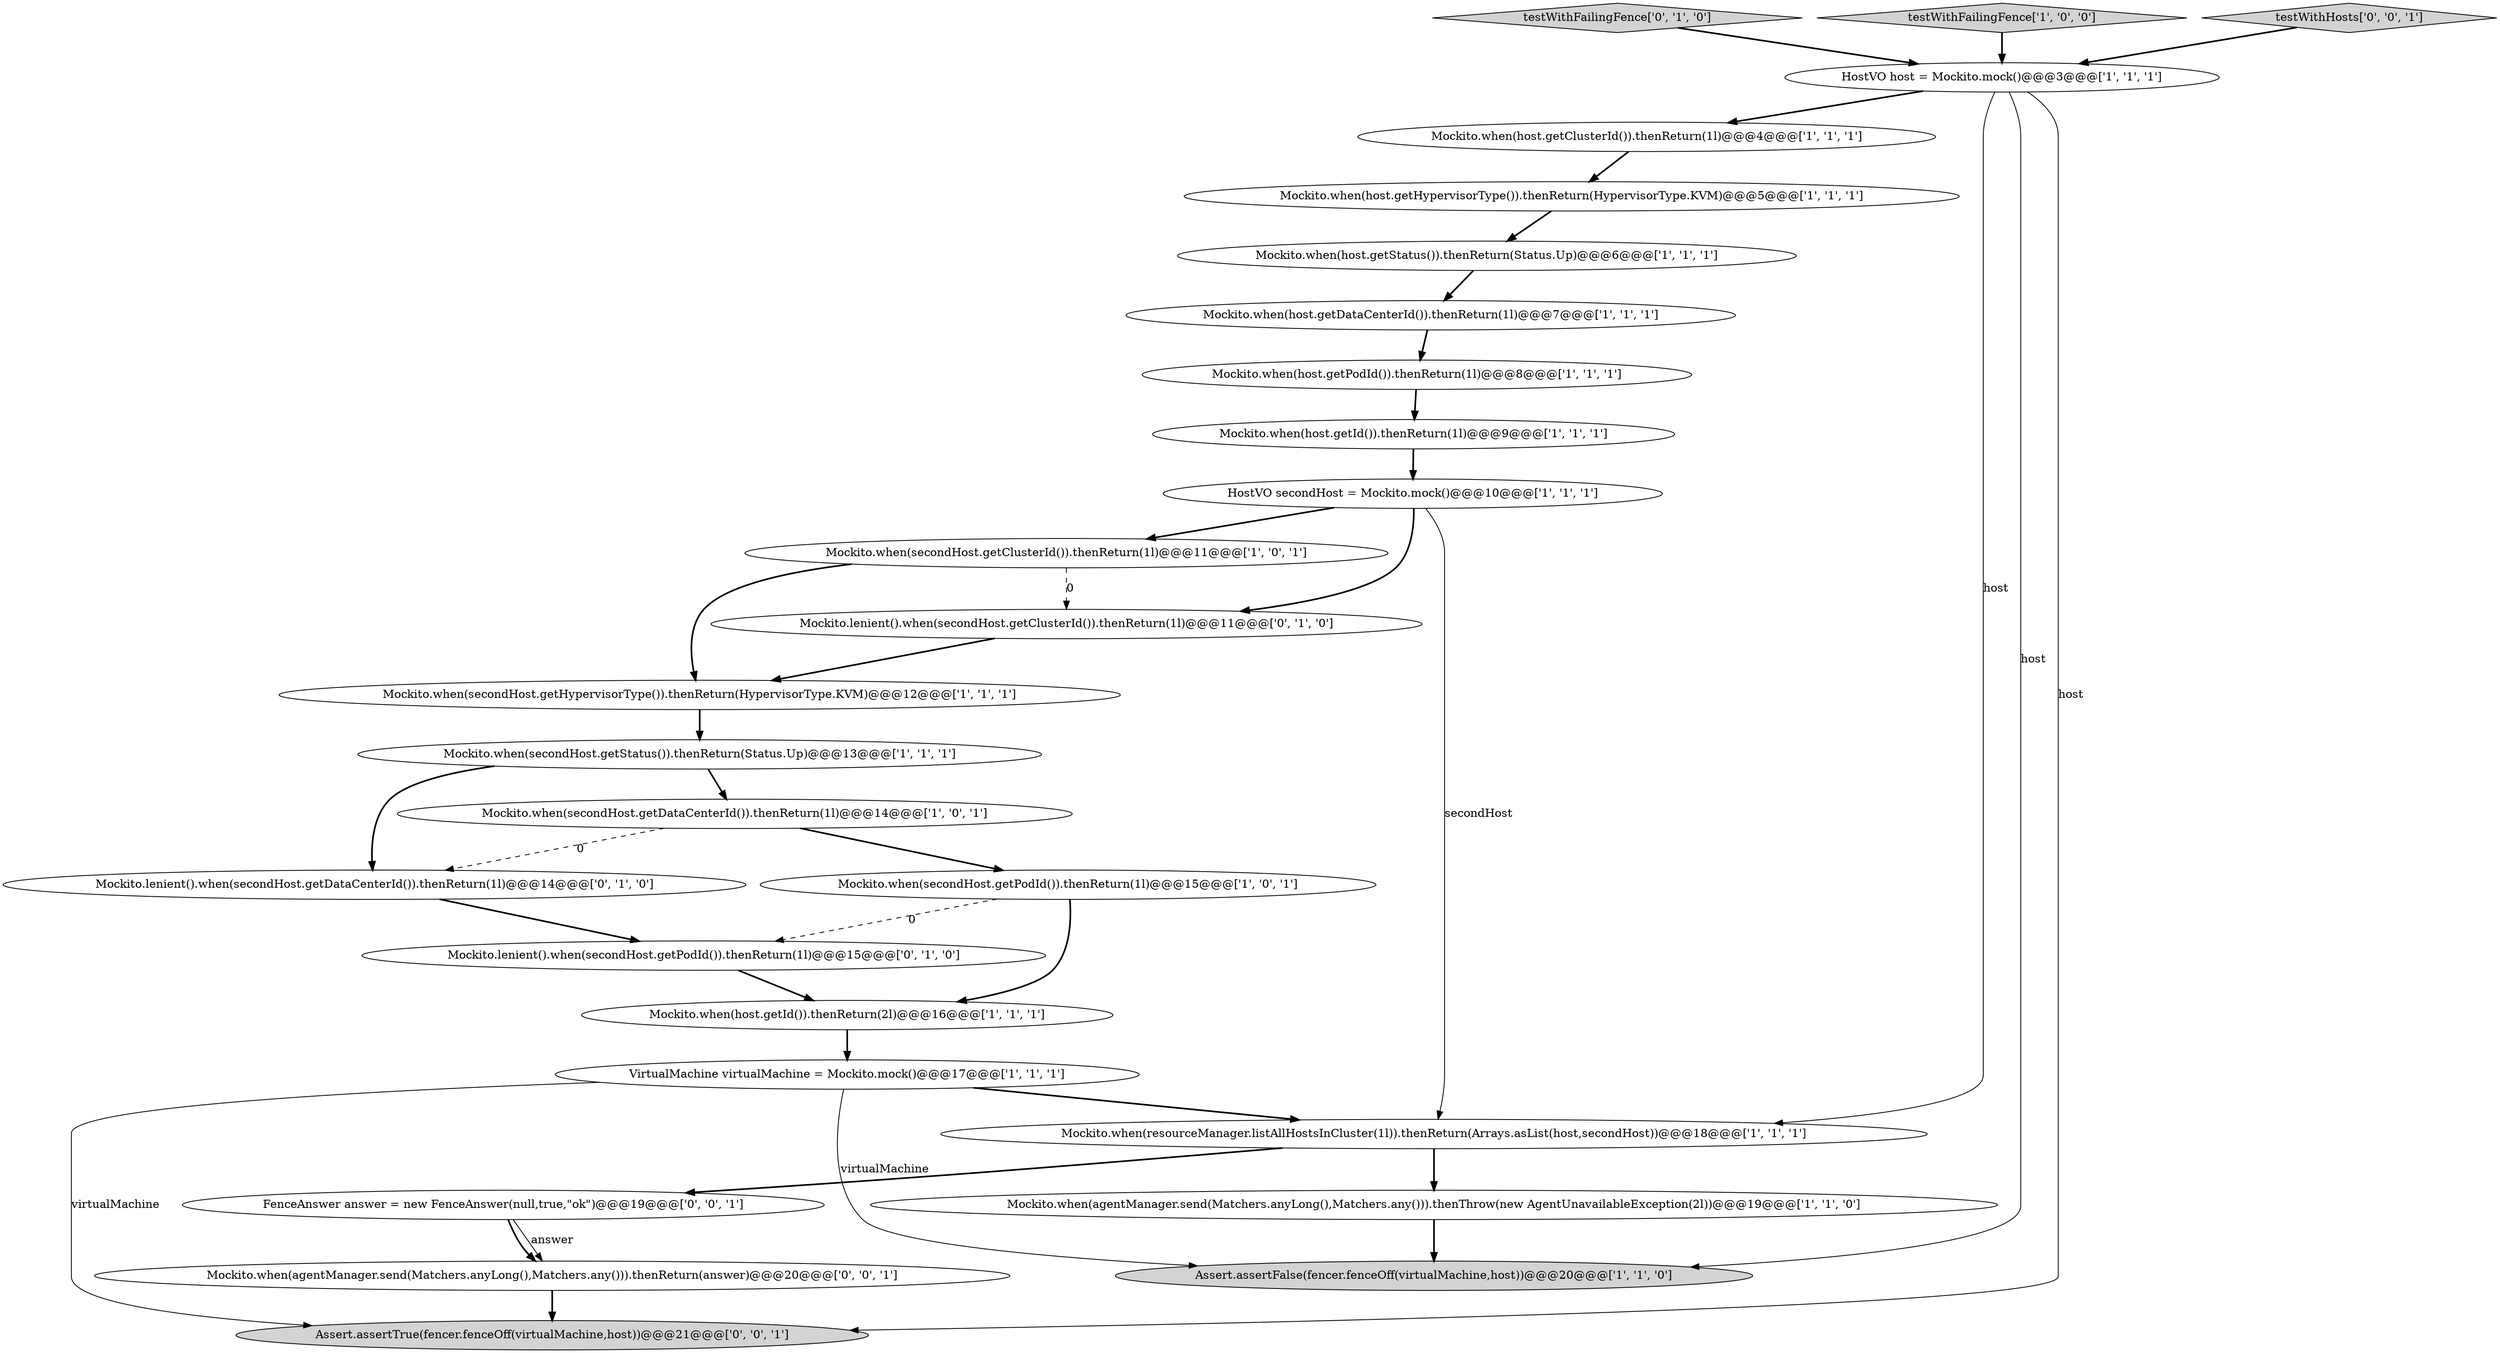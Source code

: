 digraph {
21 [style = filled, label = "testWithFailingFence['0', '1', '0']", fillcolor = lightgray, shape = diamond image = "AAA0AAABBB2BBB"];
22 [style = filled, label = "Mockito.lenient().when(secondHost.getDataCenterId()).thenReturn(1l)@@@14@@@['0', '1', '0']", fillcolor = white, shape = ellipse image = "AAA1AAABBB2BBB"];
6 [style = filled, label = "Mockito.when(host.getId()).thenReturn(2l)@@@16@@@['1', '1', '1']", fillcolor = white, shape = ellipse image = "AAA0AAABBB1BBB"];
10 [style = filled, label = "Mockito.when(host.getPodId()).thenReturn(1l)@@@8@@@['1', '1', '1']", fillcolor = white, shape = ellipse image = "AAA0AAABBB1BBB"];
2 [style = filled, label = "HostVO secondHost = Mockito.mock()@@@10@@@['1', '1', '1']", fillcolor = white, shape = ellipse image = "AAA0AAABBB1BBB"];
18 [style = filled, label = "Mockito.when(agentManager.send(Matchers.anyLong(),Matchers.any())).thenThrow(new AgentUnavailableException(2l))@@@19@@@['1', '1', '0']", fillcolor = white, shape = ellipse image = "AAA0AAABBB1BBB"];
11 [style = filled, label = "Mockito.when(host.getHypervisorType()).thenReturn(HypervisorType.KVM)@@@5@@@['1', '1', '1']", fillcolor = white, shape = ellipse image = "AAA0AAABBB1BBB"];
3 [style = filled, label = "Mockito.when(secondHost.getStatus()).thenReturn(Status.Up)@@@13@@@['1', '1', '1']", fillcolor = white, shape = ellipse image = "AAA0AAABBB1BBB"];
26 [style = filled, label = "FenceAnswer answer = new FenceAnswer(null,true,\"ok\")@@@19@@@['0', '0', '1']", fillcolor = white, shape = ellipse image = "AAA0AAABBB3BBB"];
8 [style = filled, label = "Assert.assertFalse(fencer.fenceOff(virtualMachine,host))@@@20@@@['1', '1', '0']", fillcolor = lightgray, shape = ellipse image = "AAA0AAABBB1BBB"];
4 [style = filled, label = "Mockito.when(resourceManager.listAllHostsInCluster(1l)).thenReturn(Arrays.asList(host,secondHost))@@@18@@@['1', '1', '1']", fillcolor = white, shape = ellipse image = "AAA0AAABBB1BBB"];
0 [style = filled, label = "Mockito.when(host.getClusterId()).thenReturn(1l)@@@4@@@['1', '1', '1']", fillcolor = white, shape = ellipse image = "AAA0AAABBB1BBB"];
15 [style = filled, label = "VirtualMachine virtualMachine = Mockito.mock()@@@17@@@['1', '1', '1']", fillcolor = white, shape = ellipse image = "AAA0AAABBB1BBB"];
1 [style = filled, label = "Mockito.when(host.getStatus()).thenReturn(Status.Up)@@@6@@@['1', '1', '1']", fillcolor = white, shape = ellipse image = "AAA0AAABBB1BBB"];
9 [style = filled, label = "Mockito.when(secondHost.getDataCenterId()).thenReturn(1l)@@@14@@@['1', '0', '1']", fillcolor = white, shape = ellipse image = "AAA0AAABBB1BBB"];
20 [style = filled, label = "Mockito.lenient().when(secondHost.getClusterId()).thenReturn(1l)@@@11@@@['0', '1', '0']", fillcolor = white, shape = ellipse image = "AAA1AAABBB2BBB"];
12 [style = filled, label = "Mockito.when(secondHost.getPodId()).thenReturn(1l)@@@15@@@['1', '0', '1']", fillcolor = white, shape = ellipse image = "AAA0AAABBB1BBB"];
5 [style = filled, label = "Mockito.when(secondHost.getHypervisorType()).thenReturn(HypervisorType.KVM)@@@12@@@['1', '1', '1']", fillcolor = white, shape = ellipse image = "AAA0AAABBB1BBB"];
7 [style = filled, label = "Mockito.when(host.getId()).thenReturn(1l)@@@9@@@['1', '1', '1']", fillcolor = white, shape = ellipse image = "AAA0AAABBB1BBB"];
13 [style = filled, label = "testWithFailingFence['1', '0', '0']", fillcolor = lightgray, shape = diamond image = "AAA0AAABBB1BBB"];
14 [style = filled, label = "Mockito.when(secondHost.getClusterId()).thenReturn(1l)@@@11@@@['1', '0', '1']", fillcolor = white, shape = ellipse image = "AAA0AAABBB1BBB"];
17 [style = filled, label = "Mockito.when(host.getDataCenterId()).thenReturn(1l)@@@7@@@['1', '1', '1']", fillcolor = white, shape = ellipse image = "AAA0AAABBB1BBB"];
19 [style = filled, label = "Mockito.lenient().when(secondHost.getPodId()).thenReturn(1l)@@@15@@@['0', '1', '0']", fillcolor = white, shape = ellipse image = "AAA1AAABBB2BBB"];
25 [style = filled, label = "Mockito.when(agentManager.send(Matchers.anyLong(),Matchers.any())).thenReturn(answer)@@@20@@@['0', '0', '1']", fillcolor = white, shape = ellipse image = "AAA0AAABBB3BBB"];
24 [style = filled, label = "testWithHosts['0', '0', '1']", fillcolor = lightgray, shape = diamond image = "AAA0AAABBB3BBB"];
23 [style = filled, label = "Assert.assertTrue(fencer.fenceOff(virtualMachine,host))@@@21@@@['0', '0', '1']", fillcolor = lightgray, shape = ellipse image = "AAA0AAABBB3BBB"];
16 [style = filled, label = "HostVO host = Mockito.mock()@@@3@@@['1', '1', '1']", fillcolor = white, shape = ellipse image = "AAA0AAABBB1BBB"];
14->5 [style = bold, label=""];
25->23 [style = bold, label=""];
15->23 [style = solid, label="virtualMachine"];
9->22 [style = dashed, label="0"];
22->19 [style = bold, label=""];
15->8 [style = solid, label="virtualMachine"];
19->6 [style = bold, label=""];
26->25 [style = solid, label="answer"];
4->26 [style = bold, label=""];
6->15 [style = bold, label=""];
20->5 [style = bold, label=""];
21->16 [style = bold, label=""];
15->4 [style = bold, label=""];
16->0 [style = bold, label=""];
11->1 [style = bold, label=""];
0->11 [style = bold, label=""];
26->25 [style = bold, label=""];
10->7 [style = bold, label=""];
9->12 [style = bold, label=""];
12->19 [style = dashed, label="0"];
13->16 [style = bold, label=""];
24->16 [style = bold, label=""];
14->20 [style = dashed, label="0"];
2->20 [style = bold, label=""];
3->9 [style = bold, label=""];
1->17 [style = bold, label=""];
16->4 [style = solid, label="host"];
2->4 [style = solid, label="secondHost"];
2->14 [style = bold, label=""];
3->22 [style = bold, label=""];
5->3 [style = bold, label=""];
16->8 [style = solid, label="host"];
18->8 [style = bold, label=""];
17->10 [style = bold, label=""];
16->23 [style = solid, label="host"];
12->6 [style = bold, label=""];
4->18 [style = bold, label=""];
7->2 [style = bold, label=""];
}
